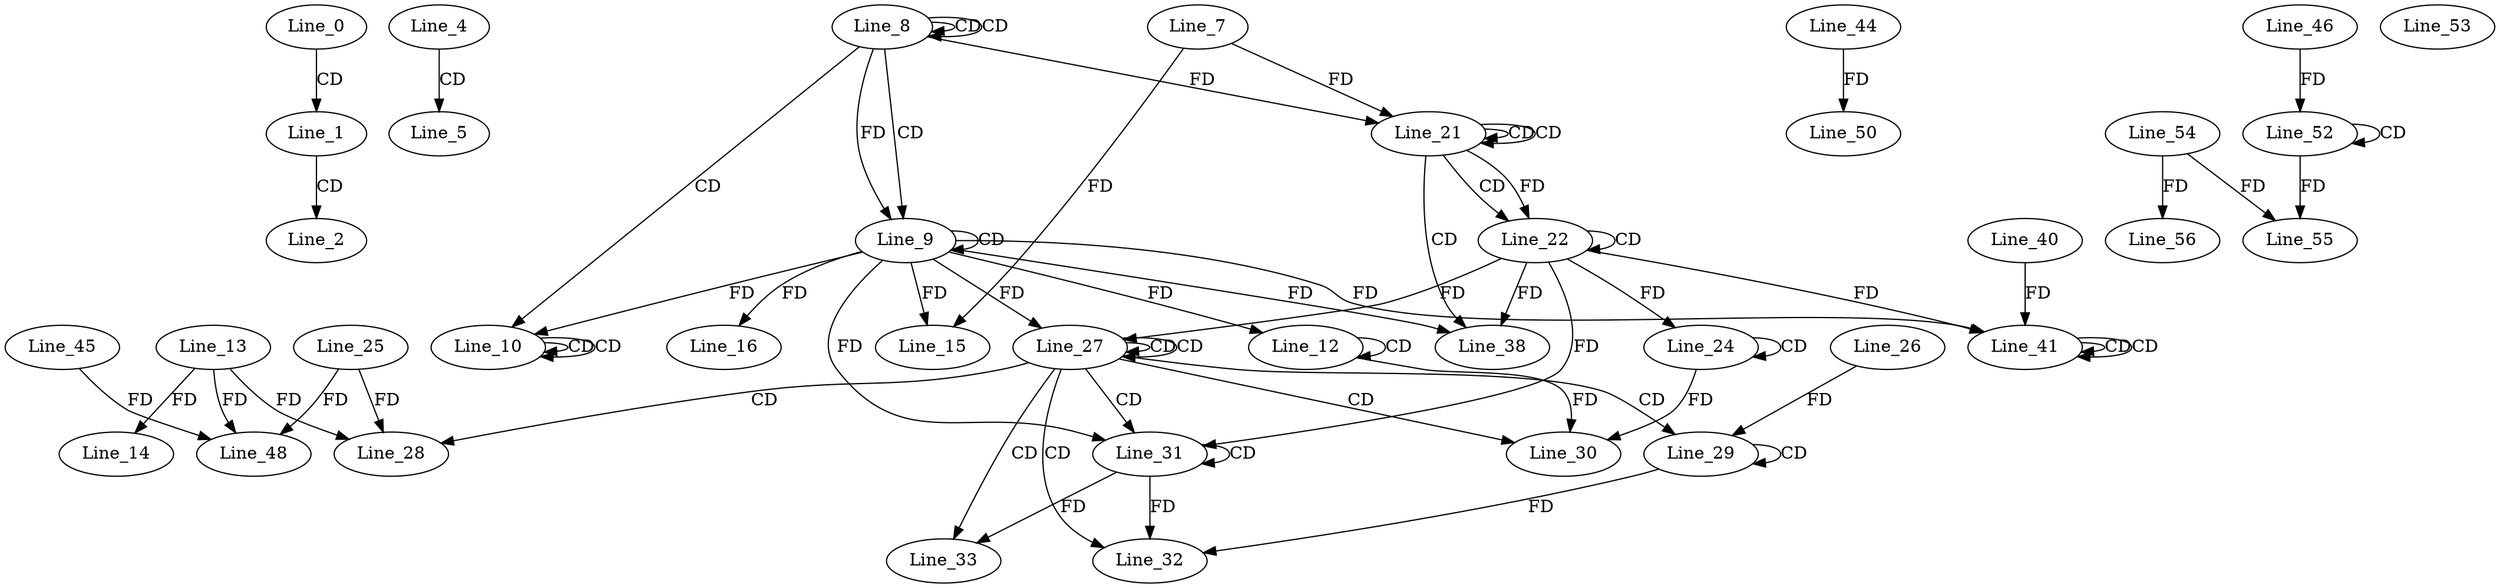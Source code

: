 digraph G {
  Line_0;
  Line_1;
  Line_2;
  Line_4;
  Line_5;
  Line_8;
  Line_8;
  Line_8;
  Line_8;
  Line_9;
  Line_9;
  Line_10;
  Line_10;
  Line_10;
  Line_10;
  Line_12;
  Line_12;
  Line_13;
  Line_14;
  Line_7;
  Line_15;
  Line_16;
  Line_21;
  Line_21;
  Line_21;
  Line_21;
  Line_22;
  Line_22;
  Line_24;
  Line_24;
  Line_27;
  Line_27;
  Line_27;
  Line_27;
  Line_28;
  Line_25;
  Line_29;
  Line_29;
  Line_26;
  Line_30;
  Line_31;
  Line_31;
  Line_32;
  Line_33;
  Line_38;
  Line_41;
  Line_41;
  Line_41;
  Line_40;
  Line_48;
  Line_45;
  Line_50;
  Line_44;
  Line_52;
  Line_52;
  Line_46;
  Line_53;
  Line_55;
  Line_54;
  Line_56;
  Line_0 -> Line_1 [ label="CD" ];
  Line_1 -> Line_2 [ label="CD" ];
  Line_4 -> Line_5 [ label="CD" ];
  Line_8 -> Line_8 [ label="CD" ];
  Line_8 -> Line_8 [ label="CD" ];
  Line_8 -> Line_9 [ label="CD" ];
  Line_9 -> Line_9 [ label="CD" ];
  Line_8 -> Line_9 [ label="FD" ];
  Line_8 -> Line_10 [ label="CD" ];
  Line_10 -> Line_10 [ label="CD" ];
  Line_10 -> Line_10 [ label="CD" ];
  Line_9 -> Line_10 [ label="FD" ];
  Line_12 -> Line_12 [ label="CD" ];
  Line_9 -> Line_12 [ label="FD" ];
  Line_13 -> Line_14 [ label="FD" ];
  Line_7 -> Line_15 [ label="FD" ];
  Line_9 -> Line_15 [ label="FD" ];
  Line_9 -> Line_16 [ label="FD" ];
  Line_21 -> Line_21 [ label="CD" ];
  Line_8 -> Line_21 [ label="FD" ];
  Line_21 -> Line_21 [ label="CD" ];
  Line_7 -> Line_21 [ label="FD" ];
  Line_21 -> Line_22 [ label="CD" ];
  Line_22 -> Line_22 [ label="CD" ];
  Line_21 -> Line_22 [ label="FD" ];
  Line_24 -> Line_24 [ label="CD" ];
  Line_22 -> Line_24 [ label="FD" ];
  Line_27 -> Line_27 [ label="CD" ];
  Line_27 -> Line_27 [ label="CD" ];
  Line_22 -> Line_27 [ label="FD" ];
  Line_9 -> Line_27 [ label="FD" ];
  Line_27 -> Line_28 [ label="CD" ];
  Line_25 -> Line_28 [ label="FD" ];
  Line_13 -> Line_28 [ label="FD" ];
  Line_27 -> Line_29 [ label="CD" ];
  Line_29 -> Line_29 [ label="CD" ];
  Line_26 -> Line_29 [ label="FD" ];
  Line_27 -> Line_30 [ label="CD" ];
  Line_24 -> Line_30 [ label="FD" ];
  Line_12 -> Line_30 [ label="FD" ];
  Line_27 -> Line_31 [ label="CD" ];
  Line_31 -> Line_31 [ label="CD" ];
  Line_22 -> Line_31 [ label="FD" ];
  Line_9 -> Line_31 [ label="FD" ];
  Line_27 -> Line_32 [ label="CD" ];
  Line_31 -> Line_32 [ label="FD" ];
  Line_29 -> Line_32 [ label="FD" ];
  Line_27 -> Line_33 [ label="CD" ];
  Line_31 -> Line_33 [ label="FD" ];
  Line_21 -> Line_38 [ label="CD" ];
  Line_22 -> Line_38 [ label="FD" ];
  Line_9 -> Line_38 [ label="FD" ];
  Line_41 -> Line_41 [ label="CD" ];
  Line_41 -> Line_41 [ label="CD" ];
  Line_22 -> Line_41 [ label="FD" ];
  Line_9 -> Line_41 [ label="FD" ];
  Line_40 -> Line_41 [ label="FD" ];
  Line_25 -> Line_48 [ label="FD" ];
  Line_13 -> Line_48 [ label="FD" ];
  Line_45 -> Line_48 [ label="FD" ];
  Line_44 -> Line_50 [ label="FD" ];
  Line_52 -> Line_52 [ label="CD" ];
  Line_46 -> Line_52 [ label="FD" ];
  Line_54 -> Line_55 [ label="FD" ];
  Line_52 -> Line_55 [ label="FD" ];
  Line_54 -> Line_56 [ label="FD" ];
}
